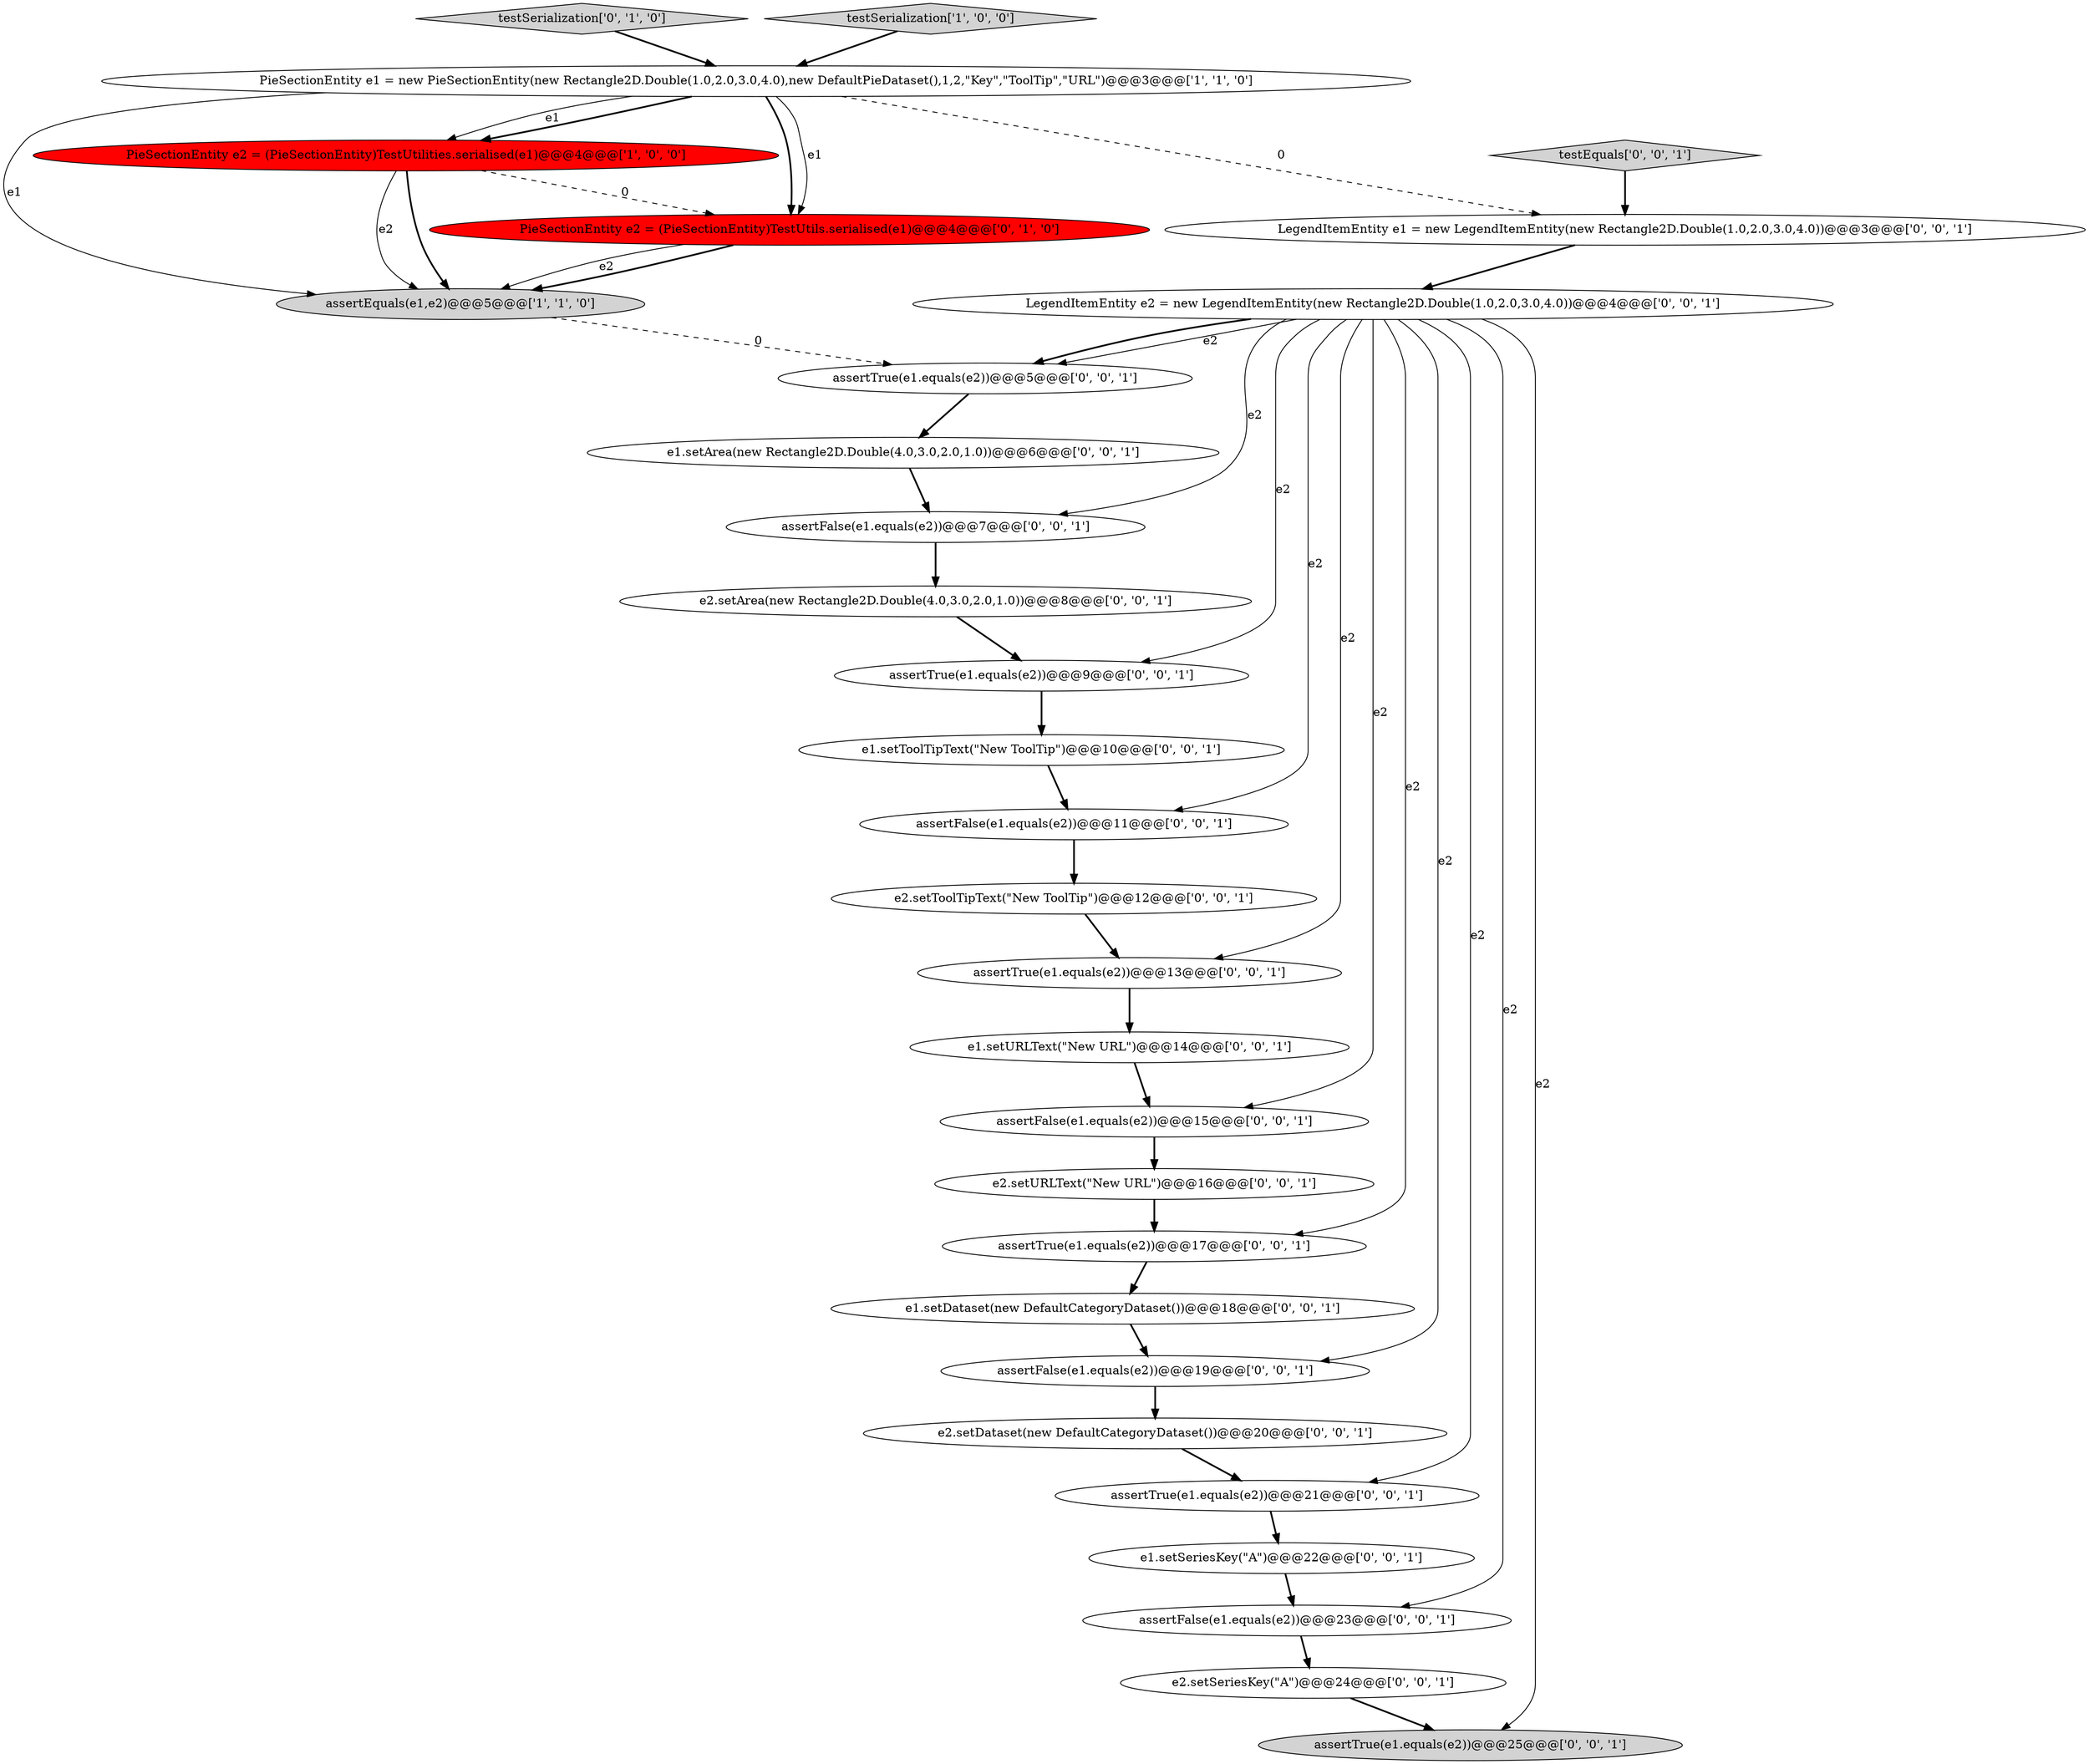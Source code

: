 digraph {
19 [style = filled, label = "assertFalse(e1.equals(e2))@@@23@@@['0', '0', '1']", fillcolor = white, shape = ellipse image = "AAA0AAABBB3BBB"];
11 [style = filled, label = "e2.setDataset(new DefaultCategoryDataset())@@@20@@@['0', '0', '1']", fillcolor = white, shape = ellipse image = "AAA0AAABBB3BBB"];
2 [style = filled, label = "PieSectionEntity e1 = new PieSectionEntity(new Rectangle2D.Double(1.0,2.0,3.0,4.0),new DefaultPieDataset(),1,2,\"Key\",\"ToolTip\",\"URL\")@@@3@@@['1', '1', '0']", fillcolor = white, shape = ellipse image = "AAA0AAABBB1BBB"];
27 [style = filled, label = "testEquals['0', '0', '1']", fillcolor = lightgray, shape = diamond image = "AAA0AAABBB3BBB"];
5 [style = filled, label = "testSerialization['0', '1', '0']", fillcolor = lightgray, shape = diamond image = "AAA0AAABBB2BBB"];
12 [style = filled, label = "e1.setDataset(new DefaultCategoryDataset())@@@18@@@['0', '0', '1']", fillcolor = white, shape = ellipse image = "AAA0AAABBB3BBB"];
0 [style = filled, label = "PieSectionEntity e2 = (PieSectionEntity)TestUtilities.serialised(e1)@@@4@@@['1', '0', '0']", fillcolor = red, shape = ellipse image = "AAA1AAABBB1BBB"];
1 [style = filled, label = "assertEquals(e1,e2)@@@5@@@['1', '1', '0']", fillcolor = lightgray, shape = ellipse image = "AAA0AAABBB1BBB"];
25 [style = filled, label = "LegendItemEntity e1 = new LegendItemEntity(new Rectangle2D.Double(1.0,2.0,3.0,4.0))@@@3@@@['0', '0', '1']", fillcolor = white, shape = ellipse image = "AAA0AAABBB3BBB"];
29 [style = filled, label = "assertTrue(e1.equals(e2))@@@25@@@['0', '0', '1']", fillcolor = lightgray, shape = ellipse image = "AAA0AAABBB3BBB"];
10 [style = filled, label = "e2.setURLText(\"New URL\")@@@16@@@['0', '0', '1']", fillcolor = white, shape = ellipse image = "AAA0AAABBB3BBB"];
3 [style = filled, label = "testSerialization['1', '0', '0']", fillcolor = lightgray, shape = diamond image = "AAA0AAABBB1BBB"];
15 [style = filled, label = "e2.setSeriesKey(\"A\")@@@24@@@['0', '0', '1']", fillcolor = white, shape = ellipse image = "AAA0AAABBB3BBB"];
23 [style = filled, label = "e2.setArea(new Rectangle2D.Double(4.0,3.0,2.0,1.0))@@@8@@@['0', '0', '1']", fillcolor = white, shape = ellipse image = "AAA0AAABBB3BBB"];
28 [style = filled, label = "assertFalse(e1.equals(e2))@@@19@@@['0', '0', '1']", fillcolor = white, shape = ellipse image = "AAA0AAABBB3BBB"];
8 [style = filled, label = "e1.setSeriesKey(\"A\")@@@22@@@['0', '0', '1']", fillcolor = white, shape = ellipse image = "AAA0AAABBB3BBB"];
18 [style = filled, label = "e1.setURLText(\"New URL\")@@@14@@@['0', '0', '1']", fillcolor = white, shape = ellipse image = "AAA0AAABBB3BBB"];
24 [style = filled, label = "assertFalse(e1.equals(e2))@@@15@@@['0', '0', '1']", fillcolor = white, shape = ellipse image = "AAA0AAABBB3BBB"];
14 [style = filled, label = "e1.setArea(new Rectangle2D.Double(4.0,3.0,2.0,1.0))@@@6@@@['0', '0', '1']", fillcolor = white, shape = ellipse image = "AAA0AAABBB3BBB"];
17 [style = filled, label = "assertTrue(e1.equals(e2))@@@5@@@['0', '0', '1']", fillcolor = white, shape = ellipse image = "AAA0AAABBB3BBB"];
20 [style = filled, label = "assertFalse(e1.equals(e2))@@@7@@@['0', '0', '1']", fillcolor = white, shape = ellipse image = "AAA0AAABBB3BBB"];
13 [style = filled, label = "assertTrue(e1.equals(e2))@@@21@@@['0', '0', '1']", fillcolor = white, shape = ellipse image = "AAA0AAABBB3BBB"];
4 [style = filled, label = "PieSectionEntity e2 = (PieSectionEntity)TestUtils.serialised(e1)@@@4@@@['0', '1', '0']", fillcolor = red, shape = ellipse image = "AAA1AAABBB2BBB"];
21 [style = filled, label = "e1.setToolTipText(\"New ToolTip\")@@@10@@@['0', '0', '1']", fillcolor = white, shape = ellipse image = "AAA0AAABBB3BBB"];
22 [style = filled, label = "assertTrue(e1.equals(e2))@@@13@@@['0', '0', '1']", fillcolor = white, shape = ellipse image = "AAA0AAABBB3BBB"];
26 [style = filled, label = "assertTrue(e1.equals(e2))@@@9@@@['0', '0', '1']", fillcolor = white, shape = ellipse image = "AAA0AAABBB3BBB"];
7 [style = filled, label = "assertTrue(e1.equals(e2))@@@17@@@['0', '0', '1']", fillcolor = white, shape = ellipse image = "AAA0AAABBB3BBB"];
6 [style = filled, label = "e2.setToolTipText(\"New ToolTip\")@@@12@@@['0', '0', '1']", fillcolor = white, shape = ellipse image = "AAA0AAABBB3BBB"];
16 [style = filled, label = "LegendItemEntity e2 = new LegendItemEntity(new Rectangle2D.Double(1.0,2.0,3.0,4.0))@@@4@@@['0', '0', '1']", fillcolor = white, shape = ellipse image = "AAA0AAABBB3BBB"];
9 [style = filled, label = "assertFalse(e1.equals(e2))@@@11@@@['0', '0', '1']", fillcolor = white, shape = ellipse image = "AAA0AAABBB3BBB"];
24->10 [style = bold, label=""];
16->28 [style = solid, label="e2"];
18->24 [style = bold, label=""];
2->0 [style = solid, label="e1"];
12->28 [style = bold, label=""];
6->22 [style = bold, label=""];
7->12 [style = bold, label=""];
16->22 [style = solid, label="e2"];
8->19 [style = bold, label=""];
16->13 [style = solid, label="e2"];
4->1 [style = solid, label="e2"];
16->19 [style = solid, label="e2"];
28->11 [style = bold, label=""];
23->26 [style = bold, label=""];
0->1 [style = solid, label="e2"];
0->4 [style = dashed, label="0"];
16->17 [style = bold, label=""];
25->16 [style = bold, label=""];
2->4 [style = bold, label=""];
10->7 [style = bold, label=""];
2->1 [style = solid, label="e1"];
16->26 [style = solid, label="e2"];
9->6 [style = bold, label=""];
16->17 [style = solid, label="e2"];
26->21 [style = bold, label=""];
5->2 [style = bold, label=""];
2->0 [style = bold, label=""];
21->9 [style = bold, label=""];
22->18 [style = bold, label=""];
1->17 [style = dashed, label="0"];
2->4 [style = solid, label="e1"];
20->23 [style = bold, label=""];
3->2 [style = bold, label=""];
16->20 [style = solid, label="e2"];
17->14 [style = bold, label=""];
0->1 [style = bold, label=""];
16->9 [style = solid, label="e2"];
11->13 [style = bold, label=""];
2->25 [style = dashed, label="0"];
16->7 [style = solid, label="e2"];
4->1 [style = bold, label=""];
13->8 [style = bold, label=""];
19->15 [style = bold, label=""];
16->29 [style = solid, label="e2"];
27->25 [style = bold, label=""];
15->29 [style = bold, label=""];
16->24 [style = solid, label="e2"];
14->20 [style = bold, label=""];
}
